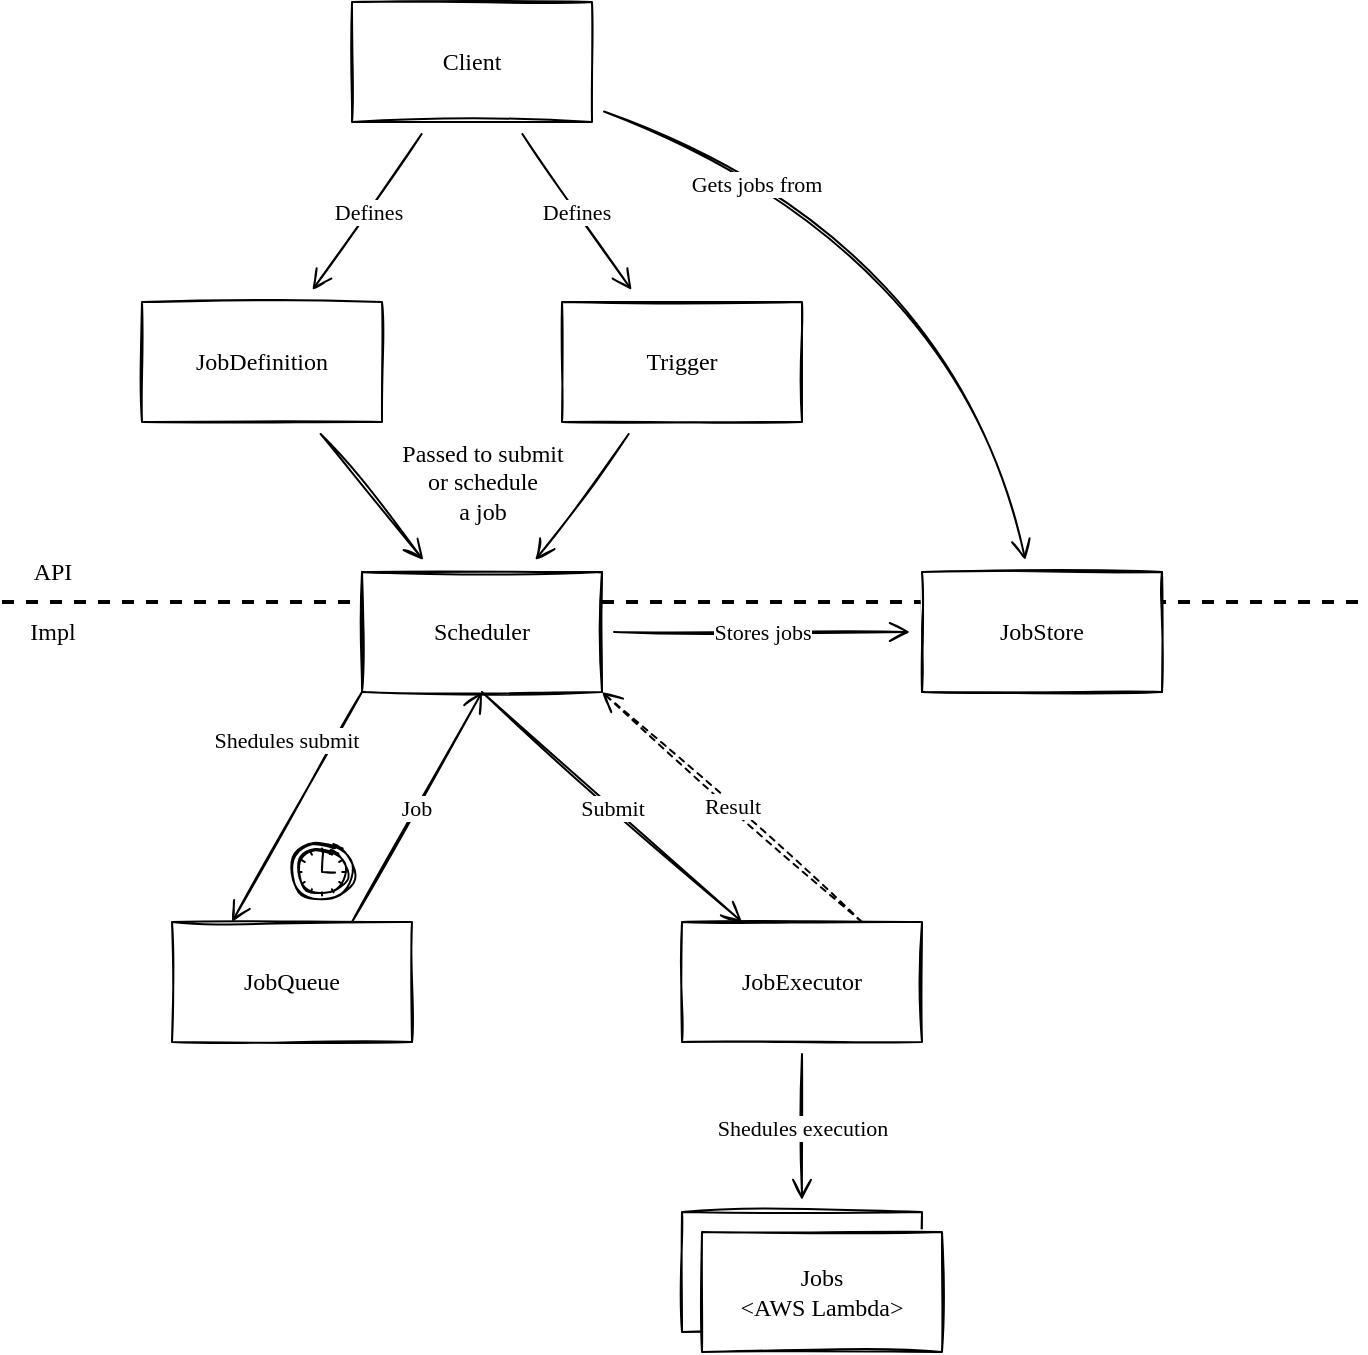 <mxfile version="20.2.3" type="device" pages="2"><diagram id="lPC1wfi9M7MsZw9QPvVO" name="LogicalArch"><mxGraphModel dx="942" dy="677" grid="1" gridSize="10" guides="1" tooltips="1" connect="1" arrows="1" fold="1" page="1" pageScale="1" pageWidth="850" pageHeight="1100" math="0" shadow="0"><root><mxCell id="0"/><mxCell id="1" parent="0"/><mxCell id="effWvorMXV2qvMUETLM9-17" value="" style="endArrow=none;dashed=1;html=1;strokeWidth=2;rounded=0;fontFamily=Comic Sans MS;" parent="1" edge="1"><mxGeometry width="50" height="50" relative="1" as="geometry"><mxPoint x="85" y="370" as="sourcePoint"/><mxPoint x="765" y="370" as="targetPoint"/></mxGeometry></mxCell><mxCell id="4" value="Shedules submit" style="rounded=0;orthogonalLoop=1;jettySize=auto;html=1;fontFamily=Comic Sans MS;sketch=1;targetPerimeterSpacing=6;sourcePerimeterSpacing=6;endArrow=open;endFill=0;endSize=8;startSize=8;entryX=0.25;entryY=0;entryDx=0;entryDy=0;exitX=0;exitY=1;exitDx=0;exitDy=0;" parent="1" source="effWvorMXV2qvMUETLM9-26" target="6" edge="1"><mxGeometry x="-0.401" y="-21" relative="1" as="geometry"><mxPoint as="offset"/></mxGeometry></mxCell><mxCell id="2" value="Job" style="rounded=0;whiteSpace=wrap;html=1;sketch=1;fontFamily=Comic Sans MS;" parent="1" vertex="1"><mxGeometry x="425" y="675" width="120" height="60" as="geometry"/></mxCell><mxCell id="3" value="Scheduler" style="rounded=0;whiteSpace=wrap;html=1;sketch=1;fontFamily=Comic Sans MS;" parent="1" vertex="1"><mxGeometry x="265" y="355" width="120" height="60" as="geometry"/></mxCell><mxCell id="zWrtrObrSbr8mjprI4FY-4" value="Jobs&lt;br&gt;&amp;lt;AWS Lambda&amp;gt;" style="rounded=0;whiteSpace=wrap;html=1;sketch=1;fontFamily=Comic Sans MS;" parent="1" vertex="1"><mxGeometry x="435" y="685" width="120" height="60" as="geometry"/></mxCell><mxCell id="lUmNxtGlDMGUBOQZostO-4" value="JobStore" style="rounded=0;whiteSpace=wrap;html=1;sketch=1;fontFamily=Comic Sans MS;" parent="1" vertex="1"><mxGeometry x="545" y="355" width="120" height="60" as="geometry"/></mxCell><mxCell id="5" value="JobExecutor" style="rounded=0;whiteSpace=wrap;html=1;sketch=1;fontFamily=Comic Sans MS;" parent="1" vertex="1"><mxGeometry x="425" y="530" width="120" height="60" as="geometry"/></mxCell><mxCell id="6" value="JobQueue" style="rounded=0;whiteSpace=wrap;html=1;sketch=1;fontFamily=Comic Sans MS;" parent="1" vertex="1"><mxGeometry x="170" y="530" width="120" height="60" as="geometry"/></mxCell><mxCell id="7" value="JobDefinition" style="rounded=0;whiteSpace=wrap;html=1;sketch=1;fontFamily=Comic Sans MS;" parent="1" vertex="1"><mxGeometry x="155" y="220" width="120" height="60" as="geometry"/></mxCell><mxCell id="8" value="Trigger" style="rounded=0;whiteSpace=wrap;html=1;sketch=1;fontFamily=Comic Sans MS;" parent="1" vertex="1"><mxGeometry x="365" y="220" width="120" height="60" as="geometry"/></mxCell><mxCell id="9" style="edgeStyle=none;rounded=0;sketch=1;orthogonalLoop=1;jettySize=auto;html=1;fontFamily=Comic Sans MS;endArrow=open;endFill=0;startSize=8;endSize=8;sourcePerimeterSpacing=6;targetPerimeterSpacing=6;" parent="1" source="8" target="3" edge="1"><mxGeometry relative="1" as="geometry"><mxPoint x="269" y="412" as="sourcePoint"/><mxPoint x="181" y="448" as="targetPoint"/></mxGeometry></mxCell><mxCell id="10" style="edgeStyle=none;rounded=0;sketch=1;orthogonalLoop=1;jettySize=auto;html=1;fontFamily=Comic Sans MS;endArrow=open;endFill=0;startSize=8;endSize=8;sourcePerimeterSpacing=6;targetPerimeterSpacing=6;" parent="1" source="7" target="3" edge="1"><mxGeometry relative="1" as="geometry"><mxPoint x="269" y="412" as="sourcePoint"/><mxPoint x="181" y="448" as="targetPoint"/></mxGeometry></mxCell><mxCell id="effWvorMXV2qvMUETLM9-11" value="" style="points=[[0.145,0.145,0],[0.5,0,0],[0.855,0.145,0],[1,0.5,0],[0.855,0.855,0],[0.5,1,0],[0.145,0.855,0],[0,0.5,0]];shape=mxgraph.bpmn.event;html=1;verticalLabelPosition=bottom;labelBackgroundColor=#ffffff;verticalAlign=top;align=center;perimeter=ellipsePerimeter;outlineConnect=0;aspect=fixed;outline=standard;symbol=timer;sketch=1;" parent="1" vertex="1"><mxGeometry x="230" y="490" width="30" height="30" as="geometry"/></mxCell><mxCell id="effWvorMXV2qvMUETLM9-12" value="Passed&amp;nbsp;to submit&lt;br&gt;or schedule &lt;br&gt;a job" style="text;html=1;align=center;verticalAlign=middle;resizable=0;points=[];autosize=1;strokeColor=none;fillColor=none;fontFamily=Comic Sans MS;" parent="1" vertex="1"><mxGeometry x="265" y="280" width="120" height="60" as="geometry"/></mxCell><mxCell id="effWvorMXV2qvMUETLM9-14" value="Shedules execution" style="rounded=0;orthogonalLoop=1;jettySize=auto;html=1;fontFamily=Comic Sans MS;sketch=1;targetPerimeterSpacing=6;sourcePerimeterSpacing=6;endArrow=open;endFill=0;endSize=8;startSize=8;" parent="1" source="5" target="2" edge="1"><mxGeometry relative="1" as="geometry"><mxPoint x="215" y="426" as="sourcePoint"/><mxPoint x="215" y="534" as="targetPoint"/></mxGeometry></mxCell><mxCell id="effWvorMXV2qvMUETLM9-16" value="Stores jobs" style="rounded=0;orthogonalLoop=1;jettySize=auto;html=1;fontFamily=Comic Sans MS;sketch=1;targetPerimeterSpacing=6;sourcePerimeterSpacing=6;endArrow=open;endFill=0;endSize=8;startSize=8;" parent="1" source="effWvorMXV2qvMUETLM9-26" target="lUmNxtGlDMGUBOQZostO-4" edge="1"><mxGeometry relative="1" as="geometry"><mxPoint x="549" y="575" as="sourcePoint"/><mxPoint x="401" y="575" as="targetPoint"/></mxGeometry></mxCell><mxCell id="effWvorMXV2qvMUETLM9-18" value="API" style="text;html=1;align=center;verticalAlign=middle;resizable=0;points=[];autosize=1;strokeColor=none;fillColor=none;fontFamily=Comic Sans MS;" parent="1" vertex="1"><mxGeometry x="85" y="340" width="50" height="30" as="geometry"/></mxCell><mxCell id="effWvorMXV2qvMUETLM9-19" value="Impl" style="text;html=1;align=center;verticalAlign=middle;resizable=0;points=[];autosize=1;strokeColor=none;fillColor=none;fontFamily=Comic Sans MS;" parent="1" vertex="1"><mxGeometry x="85" y="370" width="50" height="30" as="geometry"/></mxCell><mxCell id="effWvorMXV2qvMUETLM9-20" value="Client" style="rounded=0;whiteSpace=wrap;html=1;sketch=1;fontFamily=Comic Sans MS;" parent="1" vertex="1"><mxGeometry x="260" y="70" width="120" height="60" as="geometry"/></mxCell><mxCell id="effWvorMXV2qvMUETLM9-22" value="Defines" style="edgeStyle=none;rounded=0;sketch=1;orthogonalLoop=1;jettySize=auto;html=1;fontFamily=Comic Sans MS;endArrow=open;endFill=0;startSize=8;endSize=8;sourcePerimeterSpacing=6;targetPerimeterSpacing=6;" parent="1" source="effWvorMXV2qvMUETLM9-20" target="7" edge="1"><mxGeometry relative="1" as="geometry"><mxPoint x="406.2" y="296" as="sourcePoint"/><mxPoint x="363.8" y="349" as="targetPoint"/></mxGeometry></mxCell><mxCell id="effWvorMXV2qvMUETLM9-23" value="Defines" style="edgeStyle=none;rounded=0;sketch=1;orthogonalLoop=1;jettySize=auto;html=1;fontFamily=Comic Sans MS;endArrow=open;endFill=0;startSize=8;endSize=8;sourcePerimeterSpacing=6;targetPerimeterSpacing=6;" parent="1" source="effWvorMXV2qvMUETLM9-20" target="8" edge="1"><mxGeometry relative="1" as="geometry"><mxPoint x="355.154" y="166" as="sourcePoint"/><mxPoint x="274.846" y="224" as="targetPoint"/></mxGeometry></mxCell><mxCell id="effWvorMXV2qvMUETLM9-24" value="Gets jobs from" style="edgeStyle=none;sketch=1;orthogonalLoop=1;jettySize=auto;html=1;fontFamily=Comic Sans MS;endArrow=open;endFill=0;startSize=8;endSize=8;sourcePerimeterSpacing=6;targetPerimeterSpacing=6;curved=1;" parent="1" source="effWvorMXV2qvMUETLM9-20" target="lUmNxtGlDMGUBOQZostO-4" edge="1"><mxGeometry x="-0.518" y="-7" relative="1" as="geometry"><mxPoint x="474.769" y="166" as="sourcePoint"/><mxPoint x="450.231" y="224" as="targetPoint"/><Array as="points"><mxPoint x="560" y="190"/></Array><mxPoint as="offset"/></mxGeometry></mxCell><mxCell id="effWvorMXV2qvMUETLM9-26" value="Scheduler" style="rounded=0;whiteSpace=wrap;html=1;sketch=1;fontFamily=Comic Sans MS;" parent="1" vertex="1"><mxGeometry x="265" y="355" width="120" height="60" as="geometry"/></mxCell><mxCell id="effWvorMXV2qvMUETLM9-27" value="JobStore" style="rounded=0;whiteSpace=wrap;html=1;sketch=1;fontFamily=Comic Sans MS;" parent="1" vertex="1"><mxGeometry x="545" y="355" width="120" height="60" as="geometry"/></mxCell><mxCell id="hrHq2h5cYZHur9OVcoxm-12" value="Job" style="rounded=0;orthogonalLoop=1;jettySize=auto;html=1;fontFamily=Comic Sans MS;sketch=1;targetPerimeterSpacing=6;sourcePerimeterSpacing=6;endArrow=open;endFill=0;endSize=8;startSize=8;exitX=0.75;exitY=0;exitDx=0;exitDy=0;entryX=0.5;entryY=1;entryDx=0;entryDy=0;" edge="1" parent="1" source="6" target="effWvorMXV2qvMUETLM9-26"><mxGeometry relative="1" as="geometry"><mxPoint x="303.966" y="431" as="sourcePoint"/><mxPoint x="360" y="490" as="targetPoint"/></mxGeometry></mxCell><mxCell id="hrHq2h5cYZHur9OVcoxm-13" value="Submit" style="rounded=0;orthogonalLoop=1;jettySize=auto;html=1;fontFamily=Comic Sans MS;sketch=1;targetPerimeterSpacing=6;sourcePerimeterSpacing=6;endArrow=open;endFill=0;endSize=8;startSize=8;exitX=0.5;exitY=1;exitDx=0;exitDy=0;entryX=0.25;entryY=0;entryDx=0;entryDy=0;" edge="1" parent="1" source="effWvorMXV2qvMUETLM9-26" target="5"><mxGeometry relative="1" as="geometry"><mxPoint x="270" y="540" as="sourcePoint"/><mxPoint x="335" y="425" as="targetPoint"/></mxGeometry></mxCell><mxCell id="hrHq2h5cYZHur9OVcoxm-15" value="Result" style="rounded=0;orthogonalLoop=1;jettySize=auto;html=1;fontFamily=Comic Sans MS;sketch=1;targetPerimeterSpacing=6;sourcePerimeterSpacing=6;endArrow=open;endFill=0;endSize=8;startSize=8;entryX=1;entryY=1;entryDx=0;entryDy=0;exitX=0.75;exitY=0;exitDx=0;exitDy=0;dashed=1;" edge="1" parent="1" source="5" target="effWvorMXV2qvMUETLM9-26"><mxGeometry relative="1" as="geometry"><mxPoint x="490" y="460" as="sourcePoint"/><mxPoint x="610" y="555" as="targetPoint"/></mxGeometry></mxCell></root></mxGraphModel></diagram><diagram id="pDhg87McwxgNfAMu6vuT" name="PhysicalArch"><mxGraphModel dx="942" dy="677" grid="1" gridSize="10" guides="1" tooltips="1" connect="1" arrows="1" fold="1" page="1" pageScale="1" pageWidth="850" pageHeight="1100" math="0" shadow="0"><root><mxCell id="0"/><mxCell id="1" parent="0"/><mxCell id="EoN9N1D45fwApov2rKzp-10" value="Standalone Instance*" style="rounded=0;whiteSpace=wrap;html=1;sketch=1;fontFamily=Comic Sans MS;verticalAlign=top;" parent="1" vertex="1"><mxGeometry x="110" y="160" width="330" height="180" as="geometry"/></mxCell><mxCell id="EoN9N1D45fwApov2rKzp-9" value="Luartz" style="rounded=0;whiteSpace=wrap;html=1;sketch=1;fontFamily=Comic Sans MS;" parent="1" vertex="1"><mxGeometry x="300" y="230" width="120" height="60" as="geometry"/></mxCell><mxCell id="ar8Tbk30Wacf7BFlE-ub-2" style="edgeStyle=none;rounded=0;sketch=1;orthogonalLoop=1;jettySize=auto;html=1;fontFamily=Comic Sans MS;endArrow=open;endFill=0;startSize=8;endSize=8;sourcePerimeterSpacing=6;targetPerimeterSpacing=6;" parent="1" source="EoN9N1D45fwApov2rKzp-11" target="EoN9N1D45fwApov2rKzp-9" edge="1"><mxGeometry relative="1" as="geometry"/></mxCell><mxCell id="EoN9N1D45fwApov2rKzp-11" value="Client" style="rounded=0;whiteSpace=wrap;html=1;sketch=1;fontFamily=Comic Sans MS;" parent="1" vertex="1"><mxGeometry x="120" y="230" width="120" height="60" as="geometry"/></mxCell><mxCell id="ar8Tbk30Wacf7BFlE-ub-3" value="AWS Lambda" style="rounded=0;whiteSpace=wrap;html=1;sketch=1;fontFamily=Comic Sans MS;verticalAlign=top;" parent="1" vertex="1"><mxGeometry x="560" y="160" width="180" height="180" as="geometry"/></mxCell><mxCell id="ar8Tbk30Wacf7BFlE-ub-4" value="Lambda Function**&lt;br&gt;&amp;lt;Job&amp;gt;" style="rounded=0;whiteSpace=wrap;html=1;sketch=1;fontFamily=Comic Sans MS;" parent="1" vertex="1"><mxGeometry x="590" y="230" width="120" height="60" as="geometry"/></mxCell><mxCell id="ar8Tbk30Wacf7BFlE-ub-6" value="* Multi-instance or is out of scope. It's assumed that the client handles lock for staring executor itself.&amp;nbsp;" style="text;html=1;align=left;verticalAlign=middle;resizable=0;points=[];autosize=1;strokeColor=none;fillColor=none;fontFamily=Comic Sans MS;" parent="1" vertex="1"><mxGeometry x="80" y="470" width="610" height="30" as="geometry"/></mxCell><mxCell id="ar8Tbk30Wacf7BFlE-ub-5" value="Invokes" style="edgeStyle=none;rounded=0;sketch=1;orthogonalLoop=1;jettySize=auto;html=1;fontFamily=Comic Sans MS;endArrow=open;endFill=0;startSize=8;endSize=8;sourcePerimeterSpacing=6;targetPerimeterSpacing=6;exitX=1;exitY=0.25;exitDx=0;exitDy=0;entryX=0;entryY=0.25;entryDx=0;entryDy=0;" parent="1" source="EoN9N1D45fwApov2rKzp-9" target="ar8Tbk30Wacf7BFlE-ub-4" edge="1"><mxGeometry relative="1" as="geometry"/></mxCell><mxCell id="OLaikjNytE_Gszl0Gj1R-2" value="Result" style="edgeStyle=none;rounded=0;sketch=1;orthogonalLoop=1;jettySize=auto;html=1;fontFamily=Comic Sans MS;endArrow=open;endFill=0;startSize=8;endSize=8;sourcePerimeterSpacing=6;targetPerimeterSpacing=6;exitX=0;exitY=0.75;exitDx=0;exitDy=0;entryX=1;entryY=0.75;entryDx=0;entryDy=0;dashed=1;" parent="1" source="ar8Tbk30Wacf7BFlE-ub-4" target="EoN9N1D45fwApov2rKzp-9" edge="1"><mxGeometry relative="1" as="geometry"><mxPoint x="430" y="255" as="sourcePoint"/><mxPoint x="500" y="350" as="targetPoint"/></mxGeometry></mxCell><mxCell id="Ddi8QruVWjjEYRLmpZ_T-3" value="** Assumes that Lambda function is already deployed and might be invoked&amp;nbsp;" style="text;html=1;align=left;verticalAlign=middle;resizable=0;points=[];autosize=1;strokeColor=none;fillColor=none;fontFamily=Comic Sans MS;" vertex="1" parent="1"><mxGeometry x="80" y="510" width="450" height="30" as="geometry"/></mxCell></root></mxGraphModel></diagram></mxfile>